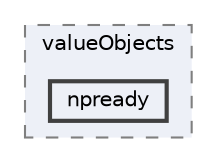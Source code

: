 digraph "repository/mnp/src/main/java/com/sterlite/cal/mnp/service/valueObjects/npready"
{
 // LATEX_PDF_SIZE
  bgcolor="transparent";
  edge [fontname=Helvetica,fontsize=10,labelfontname=Helvetica,labelfontsize=10];
  node [fontname=Helvetica,fontsize=10,shape=box,height=0.2,width=0.4];
  compound=true
  subgraph clusterdir_dca2899c7ea763c53617324618f227a1 {
    graph [ bgcolor="#edf0f7", pencolor="grey50", label="valueObjects", fontname=Helvetica,fontsize=10 style="filled,dashed", URL="dir_dca2899c7ea763c53617324618f227a1.html",tooltip=""]
  dir_cb0108369cc18c5fe79b3311c0bfaf29 [label="npready", fillcolor="#edf0f7", color="grey25", style="filled,bold", URL="dir_cb0108369cc18c5fe79b3311c0bfaf29.html",tooltip=""];
  }
}
